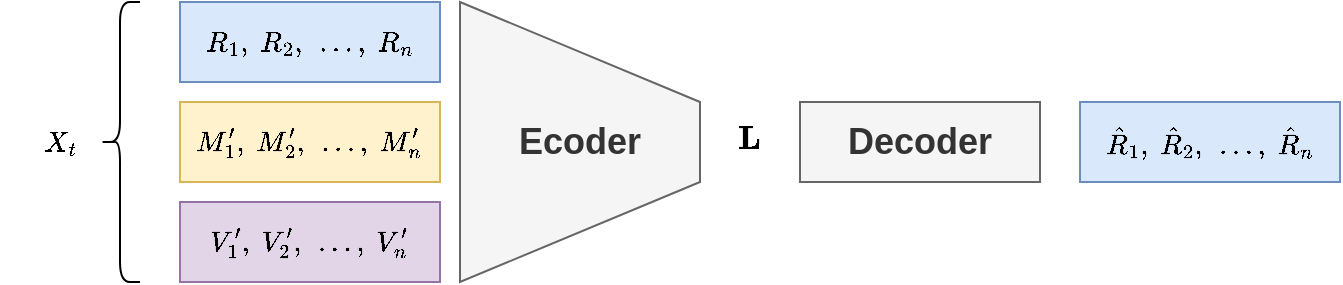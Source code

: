 <mxfile version="26.0.9">
  <diagram name="Page-1" id="y_FN8ScD8247vrjKScGm">
    <mxGraphModel dx="819" dy="482" grid="1" gridSize="10" guides="1" tooltips="1" connect="1" arrows="1" fold="1" page="1" pageScale="1" pageWidth="850" pageHeight="1100" math="1" shadow="0">
      <root>
        <mxCell id="0" />
        <mxCell id="1" parent="0" />
        <mxCell id="_mQtixCUPEzxBjJu1UFa-1" value="$$R_1,\ R_2,\ \ldots,\ R_n$$" style="rounded=0;whiteSpace=wrap;html=1;fillColor=#dae8fc;strokeColor=#6c8ebf;" vertex="1" parent="1">
          <mxGeometry x="200" y="240" width="130" height="40" as="geometry" />
        </mxCell>
        <mxCell id="_mQtixCUPEzxBjJu1UFa-2" value="$$M&#39;_1,\ M&#39;_2,\ \ldots,\ M&#39;_n$$" style="rounded=0;whiteSpace=wrap;html=1;fillColor=#fff2cc;strokeColor=#d6b656;" vertex="1" parent="1">
          <mxGeometry x="200" y="290" width="130" height="40" as="geometry" />
        </mxCell>
        <mxCell id="_mQtixCUPEzxBjJu1UFa-3" value="$$V&#39;_1,\ V&#39;_2,\ \ldots,\ V&#39;_n$$" style="rounded=0;whiteSpace=wrap;html=1;fillColor=#e1d5e7;strokeColor=#9673a6;" vertex="1" parent="1">
          <mxGeometry x="200" y="340" width="130" height="40" as="geometry" />
        </mxCell>
        <mxCell id="_mQtixCUPEzxBjJu1UFa-4" value="" style="shape=curlyBracket;whiteSpace=wrap;html=1;rounded=1;labelPosition=left;verticalLabelPosition=middle;align=right;verticalAlign=middle;" vertex="1" parent="1">
          <mxGeometry x="160" y="240" width="20" height="140" as="geometry" />
        </mxCell>
        <mxCell id="_mQtixCUPEzxBjJu1UFa-5" value="$$X_t$$" style="text;html=1;align=center;verticalAlign=middle;whiteSpace=wrap;rounded=0;" vertex="1" parent="1">
          <mxGeometry x="110" y="295" width="60" height="30" as="geometry" />
        </mxCell>
        <mxCell id="_mQtixCUPEzxBjJu1UFa-6" value="&lt;font style=&quot;font-size: 18px;&quot;&gt;&lt;b&gt;Ecoder&lt;/b&gt;&lt;/font&gt;" style="shape=trapezoid;perimeter=trapezoidPerimeter;whiteSpace=wrap;html=1;fixedSize=1;direction=south;size=50;fillColor=#f5f5f5;strokeColor=#666666;fontColor=#333333;" vertex="1" parent="1">
          <mxGeometry x="340" y="240" width="120" height="140" as="geometry" />
        </mxCell>
        <mxCell id="_mQtixCUPEzxBjJu1UFa-7" value="&lt;font style=&quot;font-size: 14px;&quot;&gt;$$\mathbf{L}$$&lt;/font&gt;" style="text;html=1;align=center;verticalAlign=middle;whiteSpace=wrap;rounded=0;" vertex="1" parent="1">
          <mxGeometry x="460" y="290" width="50" height="35" as="geometry" />
        </mxCell>
        <mxCell id="_mQtixCUPEzxBjJu1UFa-8" value="&lt;font style=&quot;font-size: 18px;&quot;&gt;&lt;b&gt;Decoder&lt;/b&gt;&lt;/font&gt;" style="rounded=0;whiteSpace=wrap;html=1;fillColor=#f5f5f5;fontColor=#333333;strokeColor=#666666;" vertex="1" parent="1">
          <mxGeometry x="510" y="290" width="120" height="40" as="geometry" />
        </mxCell>
        <mxCell id="_mQtixCUPEzxBjJu1UFa-9" value="$$\hat{R}_1,\ \hat{R}_2,\ \ldots,\ \hat{R}_n$$" style="rounded=0;whiteSpace=wrap;html=1;fillColor=#dae8fc;strokeColor=#6c8ebf;" vertex="1" parent="1">
          <mxGeometry x="650" y="290" width="130" height="40" as="geometry" />
        </mxCell>
      </root>
    </mxGraphModel>
  </diagram>
</mxfile>
